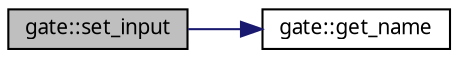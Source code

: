 digraph G
{
  edge [fontname="FreeSans.ttf",fontsize=10,labelfontname="FreeSans.ttf",labelfontsize=10];
  node [fontname="FreeSans.ttf",fontsize=10,shape=record];
  rankdir=LR;
  Node1 [label="gate::set_input",height=0.2,width=0.4,color="black", fillcolor="grey75", style="filled" fontcolor="black"];
  Node1 -> Node2 [color="midnightblue",fontsize=10,style="solid"];
  Node2 [label="gate::get_name",height=0.2,width=0.4,color="black", fillcolor="white", style="filled",URL="$classgate.html#df2445d83e0c51a5fa2cdc9c47d49038"];
}
